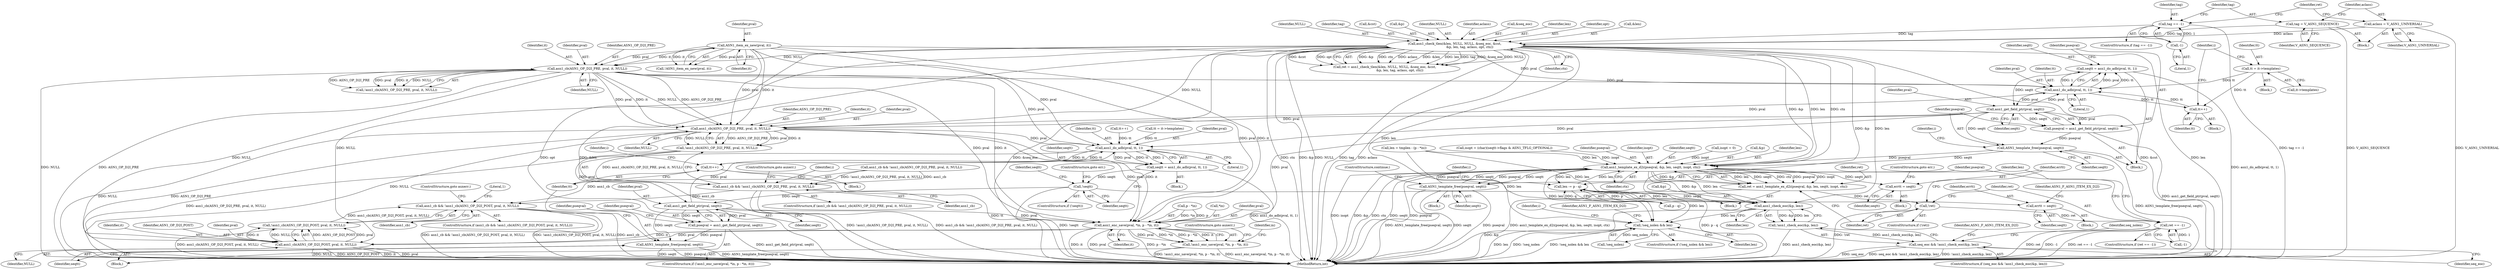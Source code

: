 digraph "0_openssl_b717b083073b6cacc0a5e2397b661678aff7ae7f@pointer" {
"1000762" [label="(Call,seqtt = asn1_do_adb(pval, tt, 1))"];
"1000764" [label="(Call,asn1_do_adb(pval, tt, 1))"];
"1000681" [label="(Call,ASN1_item_ex_new(pval, it))"];
"1000693" [label="(Call,asn1_cb(ASN1_OP_D2I_PRE, pval, it, NULL))"];
"1000610" [label="(Call,asn1_check_tlen(&len, NULL, NULL, &seq_eoc, &cst,\n                              &p, len, tag, aclass, opt, ctx))"];
"1000597" [label="(Call,tag == -1)"];
"1000599" [label="(Call,-1)"];
"1000602" [label="(Call,tag = V_ASN1_SEQUENCE)"];
"1000605" [label="(Call,aclass = V_ASN1_UNIVERSAL)"];
"1000726" [label="(Call,asn1_cb(ASN1_OP_D2I_PRE, pval, it, NULL))"];
"1000770" [label="(Call,asn1_get_field_ptr(pval, seqtt))"];
"1000762" [label="(Call,seqtt = asn1_do_adb(pval, tt, 1))"];
"1000750" [label="(Call,tt++)"];
"1000737" [label="(Call,tt = it->templates)"];
"1000725" [label="(Call,!asn1_cb(ASN1_OP_D2I_PRE, pval, it, NULL))"];
"1000723" [label="(Call,asn1_cb && !asn1_cb(ASN1_OP_D2I_PRE, pval, it, NULL))"];
"1000941" [label="(Call,asn1_cb && !asn1_cb(ASN1_OP_D2I_POST, pval, it, NULL))"];
"1000891" [label="(Call,asn1_do_adb(pval, tt, 1))"];
"1000883" [label="(Call,tt++)"];
"1000889" [label="(Call,seqtt = asn1_do_adb(pval, tt, 1))"];
"1000896" [label="(Call,!seqtt)"];
"1000909" [label="(Call,asn1_get_field_ptr(pval, seqtt))"];
"1000907" [label="(Call,pseqval = asn1_get_field_ptr(pval, seqtt))"];
"1000912" [label="(Call,ASN1_template_free(pseqval, seqtt))"];
"1000926" [label="(Call,asn1_enc_save(pval, *in, p - *in, it))"];
"1000925" [label="(Call,!asn1_enc_save(pval, *in, p - *in, it))"];
"1000944" [label="(Call,asn1_cb(ASN1_OP_D2I_POST, pval, it, NULL))"];
"1000943" [label="(Call,!asn1_cb(ASN1_OP_D2I_POST, pval, it, NULL))"];
"1000917" [label="(Call,errtt = seqtt)"];
"1000768" [label="(Call,pseqval = asn1_get_field_ptr(pval, seqtt))"];
"1000773" [label="(Call,ASN1_template_free(pseqval, seqtt))"];
"1000821" [label="(Call,asn1_template_ex_d2i(pseqval, &p, len, seqtt, isopt, ctx))"];
"1000819" [label="(Call,ret = asn1_template_ex_d2i(pseqval, &p, len, seqtt, isopt, ctx))"];
"1000830" [label="(Call,!ret)"];
"1000839" [label="(Call,ret == -1)"];
"1000833" [label="(Call,errtt = seqtt)"];
"1000844" [label="(Call,ASN1_template_free(pseqval, seqtt))"];
"1000848" [label="(Call,len -= p - q)"];
"1000857" [label="(Call,asn1_check_eoc(&p, len))"];
"1000856" [label="(Call,!asn1_check_eoc(&p, len))"];
"1000854" [label="(Call,seq_eoc && !asn1_check_eoc(&p, len))"];
"1000867" [label="(Call,!seq_nolen && len)"];
"1000869" [label="(Identifier,seq_nolen)"];
"1000731" [label="(ControlStructure,goto auxerr;)"];
"1000605" [label="(Call,aclass = V_ASN1_UNIVERSAL)"];
"1000823" [label="(Call,&p)"];
"1000855" [label="(Identifier,seq_eoc)"];
"1000930" [label="(Call,p - *in)"];
"1000693" [label="(Call,asn1_cb(ASN1_OP_D2I_PRE, pval, it, NULL))"];
"1000919" [label="(Identifier,seqtt)"];
"1000621" [label="(Identifier,len)"];
"1000764" [label="(Call,asn1_do_adb(pval, tt, 1))"];
"1000726" [label="(Call,asn1_cb(ASN1_OP_D2I_PRE, pval, it, NULL))"];
"1000606" [label="(Identifier,aclass)"];
"1000829" [label="(ControlStructure,if (!ret))"];
"1000925" [label="(Call,!asn1_enc_save(pval, *in, p - *in, it))"];
"1000868" [label="(Call,!seq_nolen)"];
"1000825" [label="(Identifier,len)"];
"1000765" [label="(Identifier,pval)"];
"1000821" [label="(Call,asn1_template_ex_d2i(pseqval, &p, len, seqtt, isopt, ctx))"];
"1000624" [label="(Identifier,opt)"];
"1000912" [label="(Call,ASN1_template_free(pseqval, seqtt))"];
"1000727" [label="(Identifier,ASN1_OP_D2I_PRE)"];
"1000884" [label="(Identifier,tt)"];
"1000747" [label="(Block,)"];
"1000844" [label="(Call,ASN1_template_free(pseqval, seqtt))"];
"1000909" [label="(Call,asn1_get_field_ptr(pval, seqtt))"];
"1000608" [label="(Call,ret = asn1_check_tlen(&len, NULL, NULL, &seq_eoc, &cst,\n                              &p, len, tag, aclass, opt, ctx))"];
"1000893" [label="(Identifier,tt)"];
"1000820" [label="(Identifier,ret)"];
"1000847" [label="(ControlStructure,continue;)"];
"1000723" [label="(Call,asn1_cb && !asn1_cb(ASN1_OP_D2I_PRE, pval, it, NULL))"];
"1000949" [label="(ControlStructure,goto auxerr;)"];
"1000611" [label="(Call,&len)"];
"1000601" [label="(Block,)"];
"1000947" [label="(Identifier,it)"];
"1000910" [label="(Identifier,pval)"];
"1000846" [label="(Identifier,seqtt)"];
"1000896" [label="(Call,!seqtt)"];
"1000944" [label="(Call,asn1_cb(ASN1_OP_D2I_POST, pval, it, NULL))"];
"1000890" [label="(Identifier,seqtt)"];
"1000722" [label="(ControlStructure,if (asn1_cb && !asn1_cb(ASN1_OP_D2I_PRE, pval, it, NULL)))"];
"1000934" [label="(Identifier,it)"];
"1000866" [label="(ControlStructure,if (!seq_nolen && len))"];
"1000603" [label="(Identifier,tag)"];
"1000774" [label="(Identifier,pseqval)"];
"1000743" [label="(Identifier,i)"];
"1000886" [label="(Identifier,i)"];
"1000839" [label="(Call,ret == -1)"];
"1000836" [label="(ControlStructure,goto err;)"];
"1000600" [label="(Literal,1)"];
"1000733" [label="(Block,)"];
"1000697" [label="(Identifier,NULL)"];
"1000955" [label="(MethodReturn,int)"];
"1000596" [label="(ControlStructure,if (tag == -1))"];
"1000763" [label="(Identifier,seqtt)"];
"1000716" [label="(Identifier,i)"];
"1000838" [label="(ControlStructure,if (ret == -1))"];
"1000831" [label="(Identifier,ret)"];
"1000751" [label="(Identifier,tt)"];
"1000696" [label="(Identifier,it)"];
"1000810" [label="(Call,isopt = (char)(seqtt->flags & ASN1_TFLG_OPTIONAL))"];
"1000609" [label="(Identifier,ret)"];
"1000854" [label="(Call,seq_eoc && !asn1_check_eoc(&p, len))"];
"1000766" [label="(Identifier,tt)"];
"1000828" [label="(Identifier,ctx)"];
"1000883" [label="(Call,tt++)"];
"1000597" [label="(Call,tag == -1)"];
"1000737" [label="(Call,tt = it->templates)"];
"1000762" [label="(Call,seqtt = asn1_do_adb(pval, tt, 1))"];
"1000717" [label="(Call,tt++)"];
"1000902" [label="(Identifier,seqtt)"];
"1000891" [label="(Call,asn1_do_adb(pval, tt, 1))"];
"1000845" [label="(Identifier,pseqval)"];
"1000775" [label="(Identifier,seqtt)"];
"1000773" [label="(Call,ASN1_template_free(pseqval, seqtt))"];
"1000704" [label="(Call,tt = it->templates)"];
"1000610" [label="(Call,asn1_check_tlen(&len, NULL, NULL, &seq_eoc, &cst,\n                              &p, len, tag, aclass, opt, ctx))"];
"1000724" [label="(Identifier,asn1_cb)"];
"1000613" [label="(Identifier,NULL)"];
"1000942" [label="(Identifier,asn1_cb)"];
"1000680" [label="(Call,!ASN1_item_ex_new(pval, it))"];
"1000719" [label="(Block,)"];
"1000772" [label="(Identifier,seqtt)"];
"1000735" [label="(Identifier,i)"];
"1000945" [label="(Identifier,ASN1_OP_D2I_POST)"];
"1000914" [label="(Identifier,seqtt)"];
"1000911" [label="(Identifier,seqtt)"];
"1000729" [label="(Identifier,it)"];
"1000887" [label="(Block,)"];
"1000822" [label="(Identifier,pseqval)"];
"1000768" [label="(Call,pseqval = asn1_get_field_ptr(pval, seqtt))"];
"1000827" [label="(Identifier,isopt)"];
"1000908" [label="(Identifier,pseqval)"];
"1000739" [label="(Call,it->templates)"];
"1000863" [label="(Identifier,ASN1_F_ASN1_ITEM_EX_D2I)"];
"1000833" [label="(Call,errtt = seqtt)"];
"1000849" [label="(Identifier,len)"];
"1000940" [label="(ControlStructure,if (asn1_cb && !asn1_cb(ASN1_OP_D2I_POST, pval, it, NULL)))"];
"1000928" [label="(Call,*in)"];
"1000682" [label="(Identifier,pval)"];
"1000622" [label="(Identifier,tag)"];
"1000841" [label="(Call,-1)"];
"1000725" [label="(Call,!asn1_cb(ASN1_OP_D2I_PRE, pval, it, NULL))"];
"1000826" [label="(Identifier,seqtt)"];
"1000892" [label="(Identifier,pval)"];
"1000690" [label="(Call,asn1_cb && !asn1_cb(ASN1_OP_D2I_PRE, pval, it, NULL))"];
"1000850" [label="(Call,p - q)"];
"1000926" [label="(Call,asn1_enc_save(pval, *in, p - *in, it))"];
"1000905" [label="(Block,)"];
"1000946" [label="(Identifier,pval)"];
"1000750" [label="(Call,tt++)"];
"1000840" [label="(Identifier,ret)"];
"1000728" [label="(Identifier,pval)"];
"1000894" [label="(Literal,1)"];
"1000607" [label="(Identifier,V_ASN1_UNIVERSAL)"];
"1000898" [label="(ControlStructure,goto err;)"];
"1000617" [label="(Call,&cst)"];
"1000941" [label="(Call,asn1_cb && !asn1_cb(ASN1_OP_D2I_POST, pval, it, NULL))"];
"1000927" [label="(Identifier,pval)"];
"1000948" [label="(Identifier,NULL)"];
"1000834" [label="(Identifier,errtt)"];
"1000619" [label="(Call,&p)"];
"1000889" [label="(Call,seqtt = asn1_do_adb(pval, tt, 1))"];
"1000951" [label="(Literal,1)"];
"1000878" [label="(Identifier,i)"];
"1000848" [label="(Call,len -= p - q)"];
"1000856" [label="(Call,!asn1_check_eoc(&p, len))"];
"1000895" [label="(ControlStructure,if (!seqtt))"];
"1000769" [label="(Identifier,pseqval)"];
"1000759" [label="(Block,)"];
"1000924" [label="(ControlStructure,if (!asn1_enc_save(pval, *in, p - *in, it)))"];
"1000918" [label="(Identifier,errtt)"];
"1000882" [label="(Block,)"];
"1000604" [label="(Identifier,V_ASN1_SEQUENCE)"];
"1000835" [label="(Identifier,seqtt)"];
"1000853" [label="(ControlStructure,if (seq_eoc && !asn1_check_eoc(&p, len)))"];
"1000916" [label="(Block,)"];
"1000943" [label="(Call,!asn1_cb(ASN1_OP_D2I_POST, pval, it, NULL))"];
"1000770" [label="(Call,asn1_get_field_ptr(pval, seqtt))"];
"1000858" [label="(Call,&p)"];
"1000695" [label="(Identifier,pval)"];
"1000614" [label="(Identifier,NULL)"];
"1000681" [label="(Call,ASN1_item_ex_new(pval, it))"];
"1000730" [label="(Identifier,NULL)"];
"1000832" [label="(Block,)"];
"1000602" [label="(Call,tag = V_ASN1_SEQUENCE)"];
"1000652" [label="(Call,len = tmplen - (p - *in))"];
"1000599" [label="(Call,-1)"];
"1000913" [label="(Identifier,pseqval)"];
"1000806" [label="(Call,isopt = 0)"];
"1000897" [label="(Identifier,seqtt)"];
"1000873" [label="(Identifier,ASN1_F_ASN1_ITEM_EX_D2I)"];
"1000907" [label="(Call,pseqval = asn1_get_field_ptr(pval, seqtt))"];
"1000917" [label="(Call,errtt = seqtt)"];
"1000767" [label="(Literal,1)"];
"1000819" [label="(Call,ret = asn1_template_ex_d2i(pseqval, &p, len, seqtt, isopt, ctx))"];
"1000771" [label="(Identifier,pval)"];
"1000935" [label="(ControlStructure,goto auxerr;)"];
"1000694" [label="(Identifier,ASN1_OP_D2I_PRE)"];
"1000692" [label="(Call,!asn1_cb(ASN1_OP_D2I_PRE, pval, it, NULL))"];
"1000623" [label="(Identifier,aclass)"];
"1000857" [label="(Call,asn1_check_eoc(&p, len))"];
"1000867" [label="(Call,!seq_nolen && len)"];
"1000830" [label="(Call,!ret)"];
"1000843" [label="(Block,)"];
"1000749" [label="(Identifier,i)"];
"1000615" [label="(Call,&seq_eoc)"];
"1000625" [label="(Identifier,ctx)"];
"1000683" [label="(Identifier,it)"];
"1000860" [label="(Identifier,len)"];
"1000738" [label="(Identifier,tt)"];
"1000938" [label="(Identifier,in)"];
"1000921" [label="(Identifier,ASN1_F_ASN1_ITEM_EX_D2I)"];
"1000870" [label="(Identifier,len)"];
"1000598" [label="(Identifier,tag)"];
"1000762" -> "1000759"  [label="AST: "];
"1000762" -> "1000764"  [label="CFG: "];
"1000763" -> "1000762"  [label="AST: "];
"1000764" -> "1000762"  [label="AST: "];
"1000769" -> "1000762"  [label="CFG: "];
"1000762" -> "1000955"  [label="DDG: asn1_do_adb(pval, tt, 1)"];
"1000764" -> "1000762"  [label="DDG: pval"];
"1000764" -> "1000762"  [label="DDG: tt"];
"1000764" -> "1000762"  [label="DDG: 1"];
"1000762" -> "1000770"  [label="DDG: seqtt"];
"1000764" -> "1000767"  [label="CFG: "];
"1000765" -> "1000764"  [label="AST: "];
"1000766" -> "1000764"  [label="AST: "];
"1000767" -> "1000764"  [label="AST: "];
"1000764" -> "1000750"  [label="DDG: tt"];
"1000681" -> "1000764"  [label="DDG: pval"];
"1000693" -> "1000764"  [label="DDG: pval"];
"1000726" -> "1000764"  [label="DDG: pval"];
"1000770" -> "1000764"  [label="DDG: pval"];
"1000750" -> "1000764"  [label="DDG: tt"];
"1000737" -> "1000764"  [label="DDG: tt"];
"1000764" -> "1000770"  [label="DDG: pval"];
"1000681" -> "1000680"  [label="AST: "];
"1000681" -> "1000683"  [label="CFG: "];
"1000682" -> "1000681"  [label="AST: "];
"1000683" -> "1000681"  [label="AST: "];
"1000680" -> "1000681"  [label="CFG: "];
"1000681" -> "1000680"  [label="DDG: pval"];
"1000681" -> "1000680"  [label="DDG: it"];
"1000681" -> "1000693"  [label="DDG: pval"];
"1000681" -> "1000693"  [label="DDG: it"];
"1000681" -> "1000726"  [label="DDG: pval"];
"1000681" -> "1000726"  [label="DDG: it"];
"1000681" -> "1000891"  [label="DDG: pval"];
"1000681" -> "1000926"  [label="DDG: pval"];
"1000681" -> "1000926"  [label="DDG: it"];
"1000693" -> "1000692"  [label="AST: "];
"1000693" -> "1000697"  [label="CFG: "];
"1000694" -> "1000693"  [label="AST: "];
"1000695" -> "1000693"  [label="AST: "];
"1000696" -> "1000693"  [label="AST: "];
"1000697" -> "1000693"  [label="AST: "];
"1000692" -> "1000693"  [label="CFG: "];
"1000693" -> "1000955"  [label="DDG: NULL"];
"1000693" -> "1000955"  [label="DDG: ASN1_OP_D2I_PRE"];
"1000693" -> "1000692"  [label="DDG: ASN1_OP_D2I_PRE"];
"1000693" -> "1000692"  [label="DDG: pval"];
"1000693" -> "1000692"  [label="DDG: it"];
"1000693" -> "1000692"  [label="DDG: NULL"];
"1000610" -> "1000693"  [label="DDG: NULL"];
"1000693" -> "1000726"  [label="DDG: ASN1_OP_D2I_PRE"];
"1000693" -> "1000726"  [label="DDG: pval"];
"1000693" -> "1000726"  [label="DDG: it"];
"1000693" -> "1000726"  [label="DDG: NULL"];
"1000693" -> "1000891"  [label="DDG: pval"];
"1000693" -> "1000926"  [label="DDG: pval"];
"1000693" -> "1000926"  [label="DDG: it"];
"1000693" -> "1000944"  [label="DDG: NULL"];
"1000610" -> "1000608"  [label="AST: "];
"1000610" -> "1000625"  [label="CFG: "];
"1000611" -> "1000610"  [label="AST: "];
"1000613" -> "1000610"  [label="AST: "];
"1000614" -> "1000610"  [label="AST: "];
"1000615" -> "1000610"  [label="AST: "];
"1000617" -> "1000610"  [label="AST: "];
"1000619" -> "1000610"  [label="AST: "];
"1000621" -> "1000610"  [label="AST: "];
"1000622" -> "1000610"  [label="AST: "];
"1000623" -> "1000610"  [label="AST: "];
"1000624" -> "1000610"  [label="AST: "];
"1000625" -> "1000610"  [label="AST: "];
"1000608" -> "1000610"  [label="CFG: "];
"1000610" -> "1000955"  [label="DDG: NULL"];
"1000610" -> "1000955"  [label="DDG: tag"];
"1000610" -> "1000955"  [label="DDG: aclass"];
"1000610" -> "1000955"  [label="DDG: &cst"];
"1000610" -> "1000955"  [label="DDG: len"];
"1000610" -> "1000955"  [label="DDG: opt"];
"1000610" -> "1000955"  [label="DDG: &len"];
"1000610" -> "1000955"  [label="DDG: &seq_eoc"];
"1000610" -> "1000955"  [label="DDG: ctx"];
"1000610" -> "1000955"  [label="DDG: &p"];
"1000610" -> "1000608"  [label="DDG: &p"];
"1000610" -> "1000608"  [label="DDG: ctx"];
"1000610" -> "1000608"  [label="DDG: aclass"];
"1000610" -> "1000608"  [label="DDG: &len"];
"1000610" -> "1000608"  [label="DDG: len"];
"1000610" -> "1000608"  [label="DDG: tag"];
"1000610" -> "1000608"  [label="DDG: &seq_eoc"];
"1000610" -> "1000608"  [label="DDG: NULL"];
"1000610" -> "1000608"  [label="DDG: &cst"];
"1000610" -> "1000608"  [label="DDG: opt"];
"1000597" -> "1000610"  [label="DDG: tag"];
"1000602" -> "1000610"  [label="DDG: tag"];
"1000605" -> "1000610"  [label="DDG: aclass"];
"1000610" -> "1000726"  [label="DDG: NULL"];
"1000610" -> "1000821"  [label="DDG: &p"];
"1000610" -> "1000821"  [label="DDG: len"];
"1000610" -> "1000821"  [label="DDG: ctx"];
"1000610" -> "1000857"  [label="DDG: &p"];
"1000610" -> "1000857"  [label="DDG: len"];
"1000610" -> "1000867"  [label="DDG: len"];
"1000610" -> "1000944"  [label="DDG: NULL"];
"1000597" -> "1000596"  [label="AST: "];
"1000597" -> "1000599"  [label="CFG: "];
"1000598" -> "1000597"  [label="AST: "];
"1000599" -> "1000597"  [label="AST: "];
"1000603" -> "1000597"  [label="CFG: "];
"1000609" -> "1000597"  [label="CFG: "];
"1000597" -> "1000955"  [label="DDG: tag == -1"];
"1000599" -> "1000597"  [label="DDG: 1"];
"1000599" -> "1000600"  [label="CFG: "];
"1000600" -> "1000599"  [label="AST: "];
"1000602" -> "1000601"  [label="AST: "];
"1000602" -> "1000604"  [label="CFG: "];
"1000603" -> "1000602"  [label="AST: "];
"1000604" -> "1000602"  [label="AST: "];
"1000606" -> "1000602"  [label="CFG: "];
"1000602" -> "1000955"  [label="DDG: V_ASN1_SEQUENCE"];
"1000605" -> "1000601"  [label="AST: "];
"1000605" -> "1000607"  [label="CFG: "];
"1000606" -> "1000605"  [label="AST: "];
"1000607" -> "1000605"  [label="AST: "];
"1000609" -> "1000605"  [label="CFG: "];
"1000605" -> "1000955"  [label="DDG: V_ASN1_UNIVERSAL"];
"1000726" -> "1000725"  [label="AST: "];
"1000726" -> "1000730"  [label="CFG: "];
"1000727" -> "1000726"  [label="AST: "];
"1000728" -> "1000726"  [label="AST: "];
"1000729" -> "1000726"  [label="AST: "];
"1000730" -> "1000726"  [label="AST: "];
"1000725" -> "1000726"  [label="CFG: "];
"1000726" -> "1000955"  [label="DDG: NULL"];
"1000726" -> "1000955"  [label="DDG: ASN1_OP_D2I_PRE"];
"1000726" -> "1000725"  [label="DDG: ASN1_OP_D2I_PRE"];
"1000726" -> "1000725"  [label="DDG: pval"];
"1000726" -> "1000725"  [label="DDG: it"];
"1000726" -> "1000725"  [label="DDG: NULL"];
"1000770" -> "1000726"  [label="DDG: pval"];
"1000726" -> "1000891"  [label="DDG: pval"];
"1000726" -> "1000926"  [label="DDG: pval"];
"1000726" -> "1000926"  [label="DDG: it"];
"1000726" -> "1000944"  [label="DDG: NULL"];
"1000770" -> "1000768"  [label="AST: "];
"1000770" -> "1000772"  [label="CFG: "];
"1000771" -> "1000770"  [label="AST: "];
"1000772" -> "1000770"  [label="AST: "];
"1000768" -> "1000770"  [label="CFG: "];
"1000770" -> "1000768"  [label="DDG: pval"];
"1000770" -> "1000768"  [label="DDG: seqtt"];
"1000770" -> "1000773"  [label="DDG: seqtt"];
"1000770" -> "1000891"  [label="DDG: pval"];
"1000770" -> "1000926"  [label="DDG: pval"];
"1000750" -> "1000747"  [label="AST: "];
"1000750" -> "1000751"  [label="CFG: "];
"1000751" -> "1000750"  [label="AST: "];
"1000743" -> "1000750"  [label="CFG: "];
"1000737" -> "1000750"  [label="DDG: tt"];
"1000737" -> "1000733"  [label="AST: "];
"1000737" -> "1000739"  [label="CFG: "];
"1000738" -> "1000737"  [label="AST: "];
"1000739" -> "1000737"  [label="AST: "];
"1000743" -> "1000737"  [label="CFG: "];
"1000725" -> "1000723"  [label="AST: "];
"1000723" -> "1000725"  [label="CFG: "];
"1000725" -> "1000955"  [label="DDG: asn1_cb(ASN1_OP_D2I_PRE, pval, it, NULL)"];
"1000725" -> "1000723"  [label="DDG: asn1_cb(ASN1_OP_D2I_PRE, pval, it, NULL)"];
"1000723" -> "1000722"  [label="AST: "];
"1000723" -> "1000724"  [label="CFG: "];
"1000724" -> "1000723"  [label="AST: "];
"1000731" -> "1000723"  [label="CFG: "];
"1000735" -> "1000723"  [label="CFG: "];
"1000723" -> "1000955"  [label="DDG: !asn1_cb(ASN1_OP_D2I_PRE, pval, it, NULL)"];
"1000723" -> "1000955"  [label="DDG: asn1_cb && !asn1_cb(ASN1_OP_D2I_PRE, pval, it, NULL)"];
"1000690" -> "1000723"  [label="DDG: asn1_cb"];
"1000690" -> "1000723"  [label="DDG: !asn1_cb(ASN1_OP_D2I_PRE, pval, it, NULL)"];
"1000723" -> "1000941"  [label="DDG: asn1_cb"];
"1000941" -> "1000940"  [label="AST: "];
"1000941" -> "1000942"  [label="CFG: "];
"1000941" -> "1000943"  [label="CFG: "];
"1000942" -> "1000941"  [label="AST: "];
"1000943" -> "1000941"  [label="AST: "];
"1000949" -> "1000941"  [label="CFG: "];
"1000951" -> "1000941"  [label="CFG: "];
"1000941" -> "1000955"  [label="DDG: asn1_cb"];
"1000941" -> "1000955"  [label="DDG: asn1_cb && !asn1_cb(ASN1_OP_D2I_POST, pval, it, NULL)"];
"1000941" -> "1000955"  [label="DDG: !asn1_cb(ASN1_OP_D2I_POST, pval, it, NULL)"];
"1000690" -> "1000941"  [label="DDG: asn1_cb"];
"1000943" -> "1000941"  [label="DDG: asn1_cb(ASN1_OP_D2I_POST, pval, it, NULL)"];
"1000891" -> "1000889"  [label="AST: "];
"1000891" -> "1000894"  [label="CFG: "];
"1000892" -> "1000891"  [label="AST: "];
"1000893" -> "1000891"  [label="AST: "];
"1000894" -> "1000891"  [label="AST: "];
"1000889" -> "1000891"  [label="CFG: "];
"1000891" -> "1000883"  [label="DDG: tt"];
"1000891" -> "1000889"  [label="DDG: pval"];
"1000891" -> "1000889"  [label="DDG: tt"];
"1000891" -> "1000889"  [label="DDG: 1"];
"1000909" -> "1000891"  [label="DDG: pval"];
"1000883" -> "1000891"  [label="DDG: tt"];
"1000704" -> "1000891"  [label="DDG: tt"];
"1000717" -> "1000891"  [label="DDG: tt"];
"1000891" -> "1000909"  [label="DDG: pval"];
"1000883" -> "1000882"  [label="AST: "];
"1000883" -> "1000884"  [label="CFG: "];
"1000884" -> "1000883"  [label="AST: "];
"1000886" -> "1000883"  [label="CFG: "];
"1000883" -> "1000955"  [label="DDG: tt"];
"1000889" -> "1000887"  [label="AST: "];
"1000890" -> "1000889"  [label="AST: "];
"1000897" -> "1000889"  [label="CFG: "];
"1000889" -> "1000955"  [label="DDG: asn1_do_adb(pval, tt, 1)"];
"1000889" -> "1000896"  [label="DDG: seqtt"];
"1000896" -> "1000895"  [label="AST: "];
"1000896" -> "1000897"  [label="CFG: "];
"1000897" -> "1000896"  [label="AST: "];
"1000898" -> "1000896"  [label="CFG: "];
"1000902" -> "1000896"  [label="CFG: "];
"1000896" -> "1000955"  [label="DDG: !seqtt"];
"1000896" -> "1000909"  [label="DDG: seqtt"];
"1000896" -> "1000917"  [label="DDG: seqtt"];
"1000909" -> "1000907"  [label="AST: "];
"1000909" -> "1000911"  [label="CFG: "];
"1000910" -> "1000909"  [label="AST: "];
"1000911" -> "1000909"  [label="AST: "];
"1000907" -> "1000909"  [label="CFG: "];
"1000909" -> "1000907"  [label="DDG: pval"];
"1000909" -> "1000907"  [label="DDG: seqtt"];
"1000909" -> "1000912"  [label="DDG: seqtt"];
"1000909" -> "1000926"  [label="DDG: pval"];
"1000907" -> "1000905"  [label="AST: "];
"1000908" -> "1000907"  [label="AST: "];
"1000913" -> "1000907"  [label="CFG: "];
"1000907" -> "1000955"  [label="DDG: asn1_get_field_ptr(pval, seqtt)"];
"1000907" -> "1000912"  [label="DDG: pseqval"];
"1000912" -> "1000905"  [label="AST: "];
"1000912" -> "1000914"  [label="CFG: "];
"1000913" -> "1000912"  [label="AST: "];
"1000914" -> "1000912"  [label="AST: "];
"1000884" -> "1000912"  [label="CFG: "];
"1000912" -> "1000955"  [label="DDG: ASN1_template_free(pseqval, seqtt)"];
"1000912" -> "1000955"  [label="DDG: seqtt"];
"1000912" -> "1000955"  [label="DDG: pseqval"];
"1000926" -> "1000925"  [label="AST: "];
"1000926" -> "1000934"  [label="CFG: "];
"1000927" -> "1000926"  [label="AST: "];
"1000928" -> "1000926"  [label="AST: "];
"1000930" -> "1000926"  [label="AST: "];
"1000934" -> "1000926"  [label="AST: "];
"1000925" -> "1000926"  [label="CFG: "];
"1000926" -> "1000955"  [label="DDG: it"];
"1000926" -> "1000955"  [label="DDG: pval"];
"1000926" -> "1000955"  [label="DDG: p - *in"];
"1000926" -> "1000925"  [label="DDG: pval"];
"1000926" -> "1000925"  [label="DDG: *in"];
"1000926" -> "1000925"  [label="DDG: p - *in"];
"1000926" -> "1000925"  [label="DDG: it"];
"1000930" -> "1000926"  [label="DDG: *in"];
"1000930" -> "1000926"  [label="DDG: p"];
"1000926" -> "1000944"  [label="DDG: pval"];
"1000926" -> "1000944"  [label="DDG: it"];
"1000925" -> "1000924"  [label="AST: "];
"1000935" -> "1000925"  [label="CFG: "];
"1000938" -> "1000925"  [label="CFG: "];
"1000925" -> "1000955"  [label="DDG: asn1_enc_save(pval, *in, p - *in, it)"];
"1000925" -> "1000955"  [label="DDG: !asn1_enc_save(pval, *in, p - *in, it)"];
"1000944" -> "1000943"  [label="AST: "];
"1000944" -> "1000948"  [label="CFG: "];
"1000945" -> "1000944"  [label="AST: "];
"1000946" -> "1000944"  [label="AST: "];
"1000947" -> "1000944"  [label="AST: "];
"1000948" -> "1000944"  [label="AST: "];
"1000943" -> "1000944"  [label="CFG: "];
"1000944" -> "1000955"  [label="DDG: pval"];
"1000944" -> "1000955"  [label="DDG: NULL"];
"1000944" -> "1000955"  [label="DDG: ASN1_OP_D2I_POST"];
"1000944" -> "1000955"  [label="DDG: it"];
"1000944" -> "1000943"  [label="DDG: ASN1_OP_D2I_POST"];
"1000944" -> "1000943"  [label="DDG: pval"];
"1000944" -> "1000943"  [label="DDG: it"];
"1000944" -> "1000943"  [label="DDG: NULL"];
"1000943" -> "1000955"  [label="DDG: asn1_cb(ASN1_OP_D2I_POST, pval, it, NULL)"];
"1000917" -> "1000916"  [label="AST: "];
"1000917" -> "1000919"  [label="CFG: "];
"1000918" -> "1000917"  [label="AST: "];
"1000919" -> "1000917"  [label="AST: "];
"1000921" -> "1000917"  [label="CFG: "];
"1000768" -> "1000759"  [label="AST: "];
"1000769" -> "1000768"  [label="AST: "];
"1000774" -> "1000768"  [label="CFG: "];
"1000768" -> "1000955"  [label="DDG: asn1_get_field_ptr(pval, seqtt)"];
"1000768" -> "1000773"  [label="DDG: pseqval"];
"1000773" -> "1000759"  [label="AST: "];
"1000773" -> "1000775"  [label="CFG: "];
"1000774" -> "1000773"  [label="AST: "];
"1000775" -> "1000773"  [label="AST: "];
"1000749" -> "1000773"  [label="CFG: "];
"1000773" -> "1000955"  [label="DDG: ASN1_template_free(pseqval, seqtt)"];
"1000773" -> "1000821"  [label="DDG: pseqval"];
"1000773" -> "1000821"  [label="DDG: seqtt"];
"1000821" -> "1000819"  [label="AST: "];
"1000821" -> "1000828"  [label="CFG: "];
"1000822" -> "1000821"  [label="AST: "];
"1000823" -> "1000821"  [label="AST: "];
"1000825" -> "1000821"  [label="AST: "];
"1000826" -> "1000821"  [label="AST: "];
"1000827" -> "1000821"  [label="AST: "];
"1000828" -> "1000821"  [label="AST: "];
"1000819" -> "1000821"  [label="CFG: "];
"1000821" -> "1000955"  [label="DDG: isopt"];
"1000821" -> "1000955"  [label="DDG: &p"];
"1000821" -> "1000955"  [label="DDG: ctx"];
"1000821" -> "1000955"  [label="DDG: seqtt"];
"1000821" -> "1000955"  [label="DDG: pseqval"];
"1000821" -> "1000819"  [label="DDG: len"];
"1000821" -> "1000819"  [label="DDG: seqtt"];
"1000821" -> "1000819"  [label="DDG: ctx"];
"1000821" -> "1000819"  [label="DDG: pseqval"];
"1000821" -> "1000819"  [label="DDG: isopt"];
"1000821" -> "1000819"  [label="DDG: &p"];
"1000844" -> "1000821"  [label="DDG: pseqval"];
"1000844" -> "1000821"  [label="DDG: seqtt"];
"1000848" -> "1000821"  [label="DDG: len"];
"1000652" -> "1000821"  [label="DDG: len"];
"1000806" -> "1000821"  [label="DDG: isopt"];
"1000810" -> "1000821"  [label="DDG: isopt"];
"1000821" -> "1000833"  [label="DDG: seqtt"];
"1000821" -> "1000844"  [label="DDG: pseqval"];
"1000821" -> "1000844"  [label="DDG: seqtt"];
"1000821" -> "1000848"  [label="DDG: len"];
"1000821" -> "1000857"  [label="DDG: &p"];
"1000821" -> "1000857"  [label="DDG: len"];
"1000821" -> "1000867"  [label="DDG: len"];
"1000819" -> "1000719"  [label="AST: "];
"1000820" -> "1000819"  [label="AST: "];
"1000831" -> "1000819"  [label="CFG: "];
"1000819" -> "1000955"  [label="DDG: asn1_template_ex_d2i(pseqval, &p, len, seqtt, isopt, ctx)"];
"1000819" -> "1000830"  [label="DDG: ret"];
"1000830" -> "1000829"  [label="AST: "];
"1000830" -> "1000831"  [label="CFG: "];
"1000831" -> "1000830"  [label="AST: "];
"1000834" -> "1000830"  [label="CFG: "];
"1000840" -> "1000830"  [label="CFG: "];
"1000830" -> "1000955"  [label="DDG: !ret"];
"1000830" -> "1000839"  [label="DDG: ret"];
"1000839" -> "1000838"  [label="AST: "];
"1000839" -> "1000841"  [label="CFG: "];
"1000840" -> "1000839"  [label="AST: "];
"1000841" -> "1000839"  [label="AST: "];
"1000845" -> "1000839"  [label="CFG: "];
"1000849" -> "1000839"  [label="CFG: "];
"1000839" -> "1000955"  [label="DDG: ret == -1"];
"1000839" -> "1000955"  [label="DDG: ret"];
"1000839" -> "1000955"  [label="DDG: -1"];
"1000841" -> "1000839"  [label="DDG: 1"];
"1000833" -> "1000832"  [label="AST: "];
"1000833" -> "1000835"  [label="CFG: "];
"1000834" -> "1000833"  [label="AST: "];
"1000835" -> "1000833"  [label="AST: "];
"1000836" -> "1000833"  [label="CFG: "];
"1000844" -> "1000843"  [label="AST: "];
"1000844" -> "1000846"  [label="CFG: "];
"1000845" -> "1000844"  [label="AST: "];
"1000846" -> "1000844"  [label="AST: "];
"1000847" -> "1000844"  [label="CFG: "];
"1000844" -> "1000955"  [label="DDG: ASN1_template_free(pseqval, seqtt)"];
"1000844" -> "1000955"  [label="DDG: seqtt"];
"1000844" -> "1000955"  [label="DDG: pseqval"];
"1000848" -> "1000719"  [label="AST: "];
"1000848" -> "1000850"  [label="CFG: "];
"1000849" -> "1000848"  [label="AST: "];
"1000850" -> "1000848"  [label="AST: "];
"1000716" -> "1000848"  [label="CFG: "];
"1000848" -> "1000955"  [label="DDG: p - q"];
"1000850" -> "1000848"  [label="DDG: p"];
"1000850" -> "1000848"  [label="DDG: q"];
"1000848" -> "1000857"  [label="DDG: len"];
"1000848" -> "1000867"  [label="DDG: len"];
"1000857" -> "1000856"  [label="AST: "];
"1000857" -> "1000860"  [label="CFG: "];
"1000858" -> "1000857"  [label="AST: "];
"1000860" -> "1000857"  [label="AST: "];
"1000856" -> "1000857"  [label="CFG: "];
"1000857" -> "1000955"  [label="DDG: &p"];
"1000857" -> "1000856"  [label="DDG: &p"];
"1000857" -> "1000856"  [label="DDG: len"];
"1000652" -> "1000857"  [label="DDG: len"];
"1000857" -> "1000867"  [label="DDG: len"];
"1000856" -> "1000854"  [label="AST: "];
"1000854" -> "1000856"  [label="CFG: "];
"1000856" -> "1000955"  [label="DDG: asn1_check_eoc(&p, len)"];
"1000856" -> "1000854"  [label="DDG: asn1_check_eoc(&p, len)"];
"1000854" -> "1000853"  [label="AST: "];
"1000854" -> "1000855"  [label="CFG: "];
"1000855" -> "1000854"  [label="AST: "];
"1000863" -> "1000854"  [label="CFG: "];
"1000869" -> "1000854"  [label="CFG: "];
"1000854" -> "1000955"  [label="DDG: seq_eoc"];
"1000854" -> "1000955"  [label="DDG: seq_eoc && !asn1_check_eoc(&p, len)"];
"1000854" -> "1000955"  [label="DDG: !asn1_check_eoc(&p, len)"];
"1000867" -> "1000866"  [label="AST: "];
"1000867" -> "1000868"  [label="CFG: "];
"1000867" -> "1000870"  [label="CFG: "];
"1000868" -> "1000867"  [label="AST: "];
"1000870" -> "1000867"  [label="AST: "];
"1000873" -> "1000867"  [label="CFG: "];
"1000878" -> "1000867"  [label="CFG: "];
"1000867" -> "1000955"  [label="DDG: !seq_nolen && len"];
"1000867" -> "1000955"  [label="DDG: len"];
"1000867" -> "1000955"  [label="DDG: !seq_nolen"];
"1000868" -> "1000867"  [label="DDG: seq_nolen"];
"1000652" -> "1000867"  [label="DDG: len"];
}
